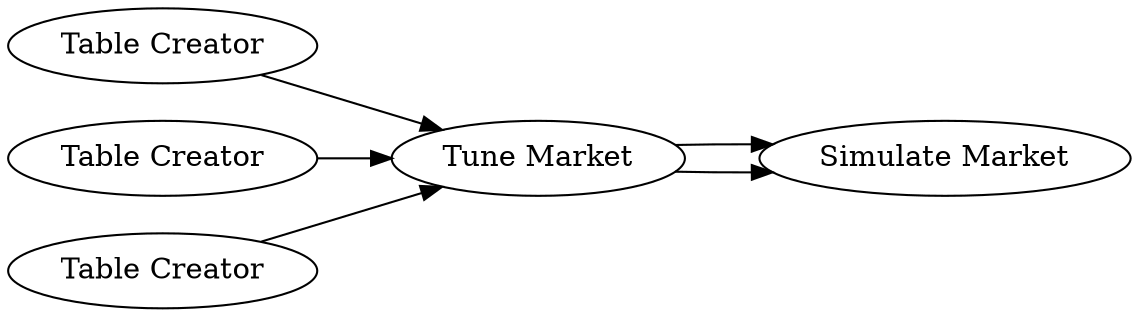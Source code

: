 digraph {
	1 [label="Table Creator"]
	2 [label="Table Creator"]
	3 [label="Table Creator"]
	4 [label="Tune Market"]
	5 [label="Simulate Market"]
	1 -> 4
	2 -> 4
	3 -> 4
	4 -> 5
	4 -> 5
	rankdir=LR
}
